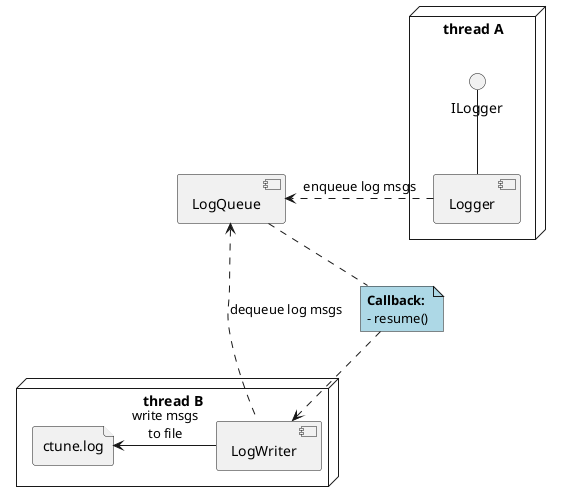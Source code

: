 @startuml

component LogQueue

node "thread A" {
    interface ILogger
    component Logger
    ILogger -- Logger
}

node "thread B" {
    component LogWriter
    file Out as "ctune.log"

    LogWriter -left-> Out : write msgs\nto file
}


Logger .right.> LogQueue : enqueue log msgs
LogQueue <.. LogWriter : dequeue log msgs

note "**Callback:**\n- resume()" as cb1 #lightblue
LogQueue .. cb1
cb1 ..> LogWriter


@enduml